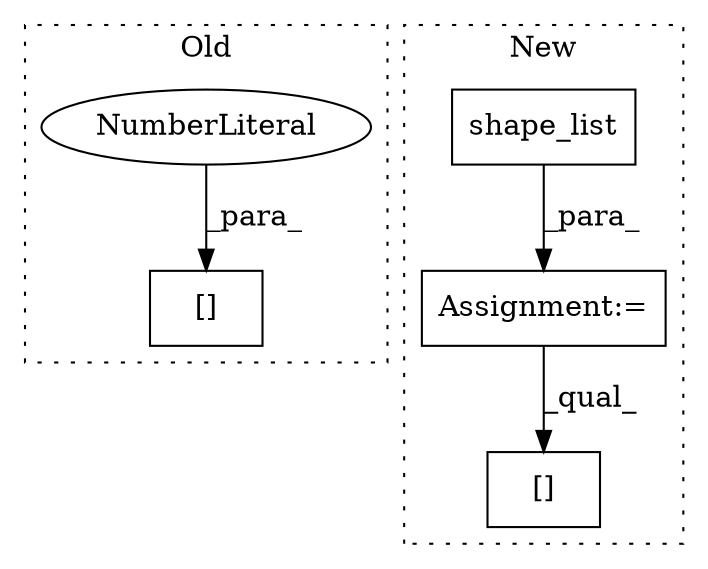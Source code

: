 digraph G {
subgraph cluster0 {
1 [label="[]" a="2" s="9155,9184" l="28,1" shape="box"];
4 [label="NumberLiteral" a="34" s="9183" l="1" shape="ellipse"];
label = "Old";
style="dotted";
}
subgraph cluster1 {
2 [label="shape_list" a="32" s="9174,9194" l="11,1" shape="box"];
3 [label="[]" a="2" s="9255,9268" l="12,1" shape="box"];
5 [label="Assignment:=" a="7" s="9173" l="1" shape="box"];
label = "New";
style="dotted";
}
2 -> 5 [label="_para_"];
4 -> 1 [label="_para_"];
5 -> 3 [label="_qual_"];
}